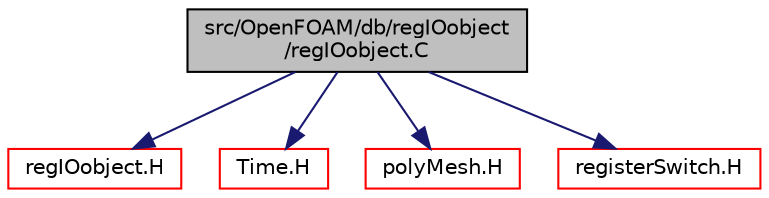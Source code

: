 digraph "src/OpenFOAM/db/regIOobject/regIOobject.C"
{
  bgcolor="transparent";
  edge [fontname="Helvetica",fontsize="10",labelfontname="Helvetica",labelfontsize="10"];
  node [fontname="Helvetica",fontsize="10",shape=record];
  Node0 [label="src/OpenFOAM/db/regIOobject\l/regIOobject.C",height=0.2,width=0.4,color="black", fillcolor="grey75", style="filled", fontcolor="black"];
  Node0 -> Node1 [color="midnightblue",fontsize="10",style="solid",fontname="Helvetica"];
  Node1 [label="regIOobject.H",height=0.2,width=0.4,color="red",URL="$a09977.html"];
  Node0 -> Node80 [color="midnightblue",fontsize="10",style="solid",fontname="Helvetica"];
  Node80 [label="Time.H",height=0.2,width=0.4,color="red",URL="$a10025.html"];
  Node0 -> Node175 [color="midnightblue",fontsize="10",style="solid",fontname="Helvetica"];
  Node175 [label="polyMesh.H",height=0.2,width=0.4,color="red",URL="$a12398.html"];
  Node0 -> Node274 [color="midnightblue",fontsize="10",style="solid",fontname="Helvetica"];
  Node274 [label="registerSwitch.H",height=0.2,width=0.4,color="red",URL="$a10982.html"];
}
